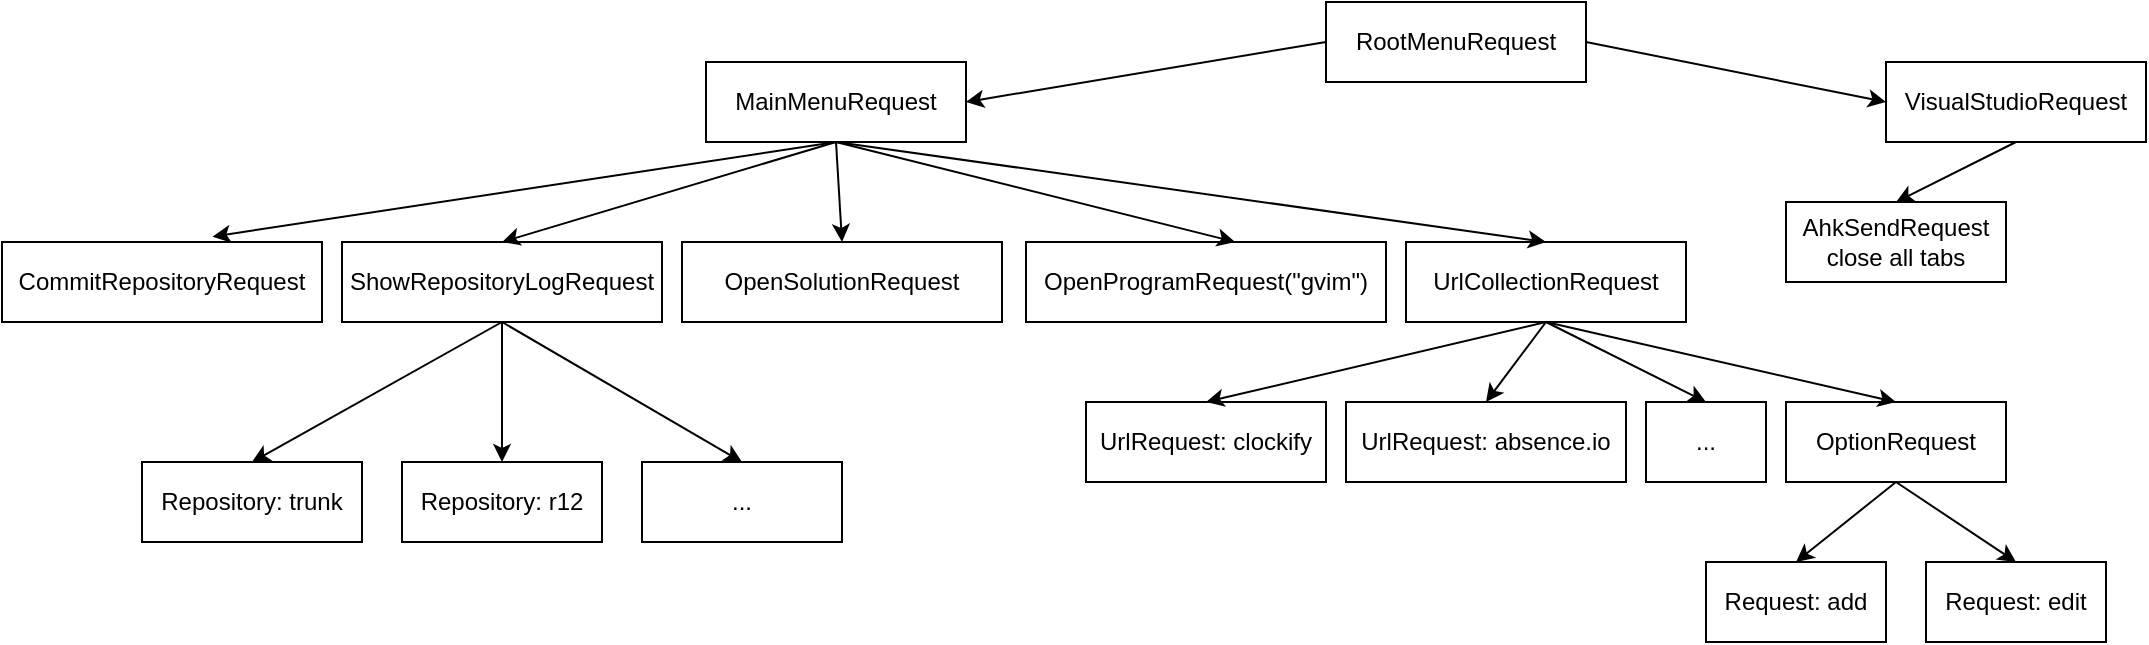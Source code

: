 <mxfile version="20.3.0" type="device"><diagram id="2Pclm-HxkVIYyFJBRkTJ" name="Page-1"><mxGraphModel dx="1444" dy="879" grid="1" gridSize="10" guides="1" tooltips="1" connect="1" arrows="1" fold="1" page="1" pageScale="1" pageWidth="1169" pageHeight="827" math="0" shadow="0"><root><mxCell id="0"/><mxCell id="1" parent="0"/><mxCell id="AzwbEW9gxS4O1EUUnSML-1" value="RootMenuRequest" style="rounded=0;whiteSpace=wrap;html=1;" parent="1" vertex="1"><mxGeometry x="680" y="30" width="130" height="40" as="geometry"/></mxCell><mxCell id="AzwbEW9gxS4O1EUUnSML-4" value="MainMenuRequest" style="rounded=0;whiteSpace=wrap;html=1;" parent="1" vertex="1"><mxGeometry x="370" y="60" width="130" height="40" as="geometry"/></mxCell><mxCell id="AzwbEW9gxS4O1EUUnSML-5" value="VisualStudioRequest" style="rounded=0;whiteSpace=wrap;html=1;" parent="1" vertex="1"><mxGeometry x="960" y="60" width="130" height="40" as="geometry"/></mxCell><mxCell id="AzwbEW9gxS4O1EUUnSML-6" value="CommitRepositoryRequest" style="rounded=0;whiteSpace=wrap;html=1;" parent="1" vertex="1"><mxGeometry x="18" y="150" width="160" height="40" as="geometry"/></mxCell><mxCell id="AzwbEW9gxS4O1EUUnSML-7" value="ShowRepositoryLogRequest" style="rounded=0;whiteSpace=wrap;html=1;" parent="1" vertex="1"><mxGeometry x="188" y="150" width="160" height="40" as="geometry"/></mxCell><mxCell id="AzwbEW9gxS4O1EUUnSML-8" value="OpenSolutionRequest" style="rounded=0;whiteSpace=wrap;html=1;" parent="1" vertex="1"><mxGeometry x="358" y="150" width="160" height="40" as="geometry"/></mxCell><mxCell id="AzwbEW9gxS4O1EUUnSML-9" value="OpenProgramRequest(&quot;gvim&quot;)" style="rounded=0;whiteSpace=wrap;html=1;" parent="1" vertex="1"><mxGeometry x="530" y="150" width="180" height="40" as="geometry"/></mxCell><mxCell id="AzwbEW9gxS4O1EUUnSML-10" value="" style="endArrow=classic;html=1;rounded=0;exitX=0.5;exitY=1;exitDx=0;exitDy=0;entryX=0.658;entryY=-0.067;entryDx=0;entryDy=0;entryPerimeter=0;" parent="1" source="AzwbEW9gxS4O1EUUnSML-4" target="AzwbEW9gxS4O1EUUnSML-6" edge="1"><mxGeometry width="50" height="50" relative="1" as="geometry"><mxPoint x="880" y="640" as="sourcePoint"/><mxPoint x="930" y="590" as="targetPoint"/></mxGeometry></mxCell><mxCell id="AzwbEW9gxS4O1EUUnSML-12" value="" style="endArrow=classic;html=1;rounded=0;exitX=0.5;exitY=1;exitDx=0;exitDy=0;entryX=0.5;entryY=0;entryDx=0;entryDy=0;" parent="1" source="AzwbEW9gxS4O1EUUnSML-4" target="AzwbEW9gxS4O1EUUnSML-7" edge="1"><mxGeometry width="50" height="50" relative="1" as="geometry"><mxPoint x="880" y="640" as="sourcePoint"/><mxPoint x="930" y="590" as="targetPoint"/></mxGeometry></mxCell><mxCell id="AzwbEW9gxS4O1EUUnSML-13" value="" style="endArrow=classic;html=1;rounded=0;exitX=0.5;exitY=1;exitDx=0;exitDy=0;entryX=0.5;entryY=0;entryDx=0;entryDy=0;" parent="1" source="AzwbEW9gxS4O1EUUnSML-4" target="AzwbEW9gxS4O1EUUnSML-8" edge="1"><mxGeometry width="50" height="50" relative="1" as="geometry"><mxPoint x="880" y="640" as="sourcePoint"/><mxPoint x="930" y="590" as="targetPoint"/></mxGeometry></mxCell><mxCell id="AzwbEW9gxS4O1EUUnSML-14" value="" style="endArrow=classic;html=1;rounded=0;exitX=0.5;exitY=1;exitDx=0;exitDy=0;entryX=0.581;entryY=0;entryDx=0;entryDy=0;entryPerimeter=0;" parent="1" source="AzwbEW9gxS4O1EUUnSML-4" target="AzwbEW9gxS4O1EUUnSML-9" edge="1"><mxGeometry width="50" height="50" relative="1" as="geometry"><mxPoint x="880" y="640" as="sourcePoint"/><mxPoint x="930" y="590" as="targetPoint"/></mxGeometry></mxCell><mxCell id="AzwbEW9gxS4O1EUUnSML-15" value="" style="endArrow=classic;html=1;rounded=0;exitX=0;exitY=0.5;exitDx=0;exitDy=0;entryX=1;entryY=0.5;entryDx=0;entryDy=0;" parent="1" source="AzwbEW9gxS4O1EUUnSML-1" target="AzwbEW9gxS4O1EUUnSML-4" edge="1"><mxGeometry width="50" height="50" relative="1" as="geometry"><mxPoint x="880" y="640" as="sourcePoint"/><mxPoint x="930" y="590" as="targetPoint"/></mxGeometry></mxCell><mxCell id="AzwbEW9gxS4O1EUUnSML-16" value="" style="endArrow=classic;html=1;rounded=0;exitX=1;exitY=0.5;exitDx=0;exitDy=0;entryX=0;entryY=0.5;entryDx=0;entryDy=0;" parent="1" source="AzwbEW9gxS4O1EUUnSML-1" target="AzwbEW9gxS4O1EUUnSML-5" edge="1"><mxGeometry width="50" height="50" relative="1" as="geometry"><mxPoint x="880" y="640" as="sourcePoint"/><mxPoint x="930" y="590" as="targetPoint"/></mxGeometry></mxCell><mxCell id="AzwbEW9gxS4O1EUUnSML-17" value="Repository: trunk" style="rounded=0;whiteSpace=wrap;html=1;" parent="1" vertex="1"><mxGeometry x="88" y="260" width="110" height="40" as="geometry"/></mxCell><mxCell id="AzwbEW9gxS4O1EUUnSML-18" value="Repository: r12" style="rounded=0;whiteSpace=wrap;html=1;" parent="1" vertex="1"><mxGeometry x="218" y="260" width="100" height="40" as="geometry"/></mxCell><mxCell id="AzwbEW9gxS4O1EUUnSML-19" value="" style="endArrow=classic;html=1;rounded=0;exitX=0.5;exitY=1;exitDx=0;exitDy=0;entryX=0.5;entryY=0;entryDx=0;entryDy=0;" parent="1" source="AzwbEW9gxS4O1EUUnSML-7" target="AzwbEW9gxS4O1EUUnSML-17" edge="1"><mxGeometry width="50" height="50" relative="1" as="geometry"><mxPoint x="880" y="640" as="sourcePoint"/><mxPoint x="930" y="590" as="targetPoint"/></mxGeometry></mxCell><mxCell id="AzwbEW9gxS4O1EUUnSML-20" value="" style="endArrow=classic;html=1;rounded=0;exitX=0.5;exitY=1;exitDx=0;exitDy=0;entryX=0.5;entryY=0;entryDx=0;entryDy=0;" parent="1" source="AzwbEW9gxS4O1EUUnSML-7" target="AzwbEW9gxS4O1EUUnSML-18" edge="1"><mxGeometry width="50" height="50" relative="1" as="geometry"><mxPoint x="880" y="640" as="sourcePoint"/><mxPoint x="930" y="590" as="targetPoint"/></mxGeometry></mxCell><mxCell id="AzwbEW9gxS4O1EUUnSML-21" value="..." style="rounded=0;whiteSpace=wrap;html=1;" parent="1" vertex="1"><mxGeometry x="338" y="260" width="100" height="40" as="geometry"/></mxCell><mxCell id="AzwbEW9gxS4O1EUUnSML-22" value="" style="endArrow=classic;html=1;rounded=0;exitX=0.5;exitY=1;exitDx=0;exitDy=0;entryX=0.5;entryY=0;entryDx=0;entryDy=0;" parent="1" source="AzwbEW9gxS4O1EUUnSML-7" target="AzwbEW9gxS4O1EUUnSML-21" edge="1"><mxGeometry width="50" height="50" relative="1" as="geometry"><mxPoint x="880" y="640" as="sourcePoint"/><mxPoint x="930" y="590" as="targetPoint"/></mxGeometry></mxCell><mxCell id="AzwbEW9gxS4O1EUUnSML-23" value="UrlCollectionRequest" style="rounded=0;whiteSpace=wrap;html=1;" parent="1" vertex="1"><mxGeometry x="720" y="150" width="140" height="40" as="geometry"/></mxCell><mxCell id="AzwbEW9gxS4O1EUUnSML-24" value="" style="endArrow=classic;html=1;rounded=0;exitX=0.5;exitY=1;exitDx=0;exitDy=0;entryX=0.5;entryY=0;entryDx=0;entryDy=0;" parent="1" source="AzwbEW9gxS4O1EUUnSML-4" target="AzwbEW9gxS4O1EUUnSML-23" edge="1"><mxGeometry width="50" height="50" relative="1" as="geometry"><mxPoint x="880" y="640" as="sourcePoint"/><mxPoint x="930" y="590" as="targetPoint"/></mxGeometry></mxCell><mxCell id="AzwbEW9gxS4O1EUUnSML-25" value="UrlRequest: clockify" style="rounded=0;whiteSpace=wrap;html=1;" parent="1" vertex="1"><mxGeometry x="560" y="230" width="120" height="40" as="geometry"/></mxCell><mxCell id="AzwbEW9gxS4O1EUUnSML-26" value="UrlRequest: absence.io" style="rounded=0;whiteSpace=wrap;html=1;" parent="1" vertex="1"><mxGeometry x="690" y="230" width="140" height="40" as="geometry"/></mxCell><mxCell id="AzwbEW9gxS4O1EUUnSML-27" value="OptionRequest" style="rounded=0;whiteSpace=wrap;html=1;" parent="1" vertex="1"><mxGeometry x="910" y="230" width="110" height="40" as="geometry"/></mxCell><mxCell id="AzwbEW9gxS4O1EUUnSML-28" value="" style="endArrow=classic;html=1;rounded=0;exitX=0.5;exitY=1;exitDx=0;exitDy=0;entryX=0.5;entryY=0;entryDx=0;entryDy=0;" parent="1" source="AzwbEW9gxS4O1EUUnSML-23" target="AzwbEW9gxS4O1EUUnSML-25" edge="1"><mxGeometry width="50" height="50" relative="1" as="geometry"><mxPoint x="880" y="640" as="sourcePoint"/><mxPoint x="930" y="590" as="targetPoint"/></mxGeometry></mxCell><mxCell id="AzwbEW9gxS4O1EUUnSML-29" value="" style="endArrow=classic;html=1;rounded=0;exitX=0.5;exitY=1;exitDx=0;exitDy=0;entryX=0.5;entryY=0;entryDx=0;entryDy=0;" parent="1" source="AzwbEW9gxS4O1EUUnSML-23" target="AzwbEW9gxS4O1EUUnSML-26" edge="1"><mxGeometry width="50" height="50" relative="1" as="geometry"><mxPoint x="880" y="640" as="sourcePoint"/><mxPoint x="930" y="590" as="targetPoint"/></mxGeometry></mxCell><mxCell id="AzwbEW9gxS4O1EUUnSML-30" value="" style="endArrow=classic;html=1;rounded=0;exitX=0.5;exitY=1;exitDx=0;exitDy=0;entryX=0.5;entryY=0;entryDx=0;entryDy=0;" parent="1" source="AzwbEW9gxS4O1EUUnSML-23" target="AzwbEW9gxS4O1EUUnSML-27" edge="1"><mxGeometry width="50" height="50" relative="1" as="geometry"><mxPoint x="880" y="640" as="sourcePoint"/><mxPoint x="930" y="590" as="targetPoint"/></mxGeometry></mxCell><mxCell id="AzwbEW9gxS4O1EUUnSML-31" value="Request: add" style="rounded=0;whiteSpace=wrap;html=1;" parent="1" vertex="1"><mxGeometry x="870" y="310" width="90" height="40" as="geometry"/></mxCell><mxCell id="AzwbEW9gxS4O1EUUnSML-32" value="Request: edit" style="rounded=0;whiteSpace=wrap;html=1;" parent="1" vertex="1"><mxGeometry x="980" y="310" width="90" height="40" as="geometry"/></mxCell><mxCell id="AzwbEW9gxS4O1EUUnSML-33" value="" style="endArrow=classic;html=1;rounded=0;exitX=0.5;exitY=1;exitDx=0;exitDy=0;entryX=0.5;entryY=0;entryDx=0;entryDy=0;" parent="1" source="AzwbEW9gxS4O1EUUnSML-27" target="AzwbEW9gxS4O1EUUnSML-31" edge="1"><mxGeometry width="50" height="50" relative="1" as="geometry"><mxPoint x="950" y="640" as="sourcePoint"/><mxPoint x="1000" y="590" as="targetPoint"/></mxGeometry></mxCell><mxCell id="AzwbEW9gxS4O1EUUnSML-34" value="" style="endArrow=classic;html=1;rounded=0;exitX=0.5;exitY=1;exitDx=0;exitDy=0;entryX=0.5;entryY=0;entryDx=0;entryDy=0;" parent="1" source="AzwbEW9gxS4O1EUUnSML-27" target="AzwbEW9gxS4O1EUUnSML-32" edge="1"><mxGeometry width="50" height="50" relative="1" as="geometry"><mxPoint x="950" y="640" as="sourcePoint"/><mxPoint x="1000" y="590" as="targetPoint"/></mxGeometry></mxCell><mxCell id="AzwbEW9gxS4O1EUUnSML-35" value="..." style="rounded=0;whiteSpace=wrap;html=1;" parent="1" vertex="1"><mxGeometry x="840" y="230" width="60" height="40" as="geometry"/></mxCell><mxCell id="AzwbEW9gxS4O1EUUnSML-36" value="" style="endArrow=classic;html=1;rounded=0;exitX=0.5;exitY=1;exitDx=0;exitDy=0;entryX=0.5;entryY=0;entryDx=0;entryDy=0;" parent="1" source="AzwbEW9gxS4O1EUUnSML-23" target="AzwbEW9gxS4O1EUUnSML-35" edge="1"><mxGeometry width="50" height="50" relative="1" as="geometry"><mxPoint x="880" y="640" as="sourcePoint"/><mxPoint x="930" y="590" as="targetPoint"/></mxGeometry></mxCell><mxCell id="8zGLQyT2bLzeZqHOzVlM-1" value="AhkSendRequest close all tabs" style="rounded=0;whiteSpace=wrap;html=1;" vertex="1" parent="1"><mxGeometry x="910" y="130" width="110" height="40" as="geometry"/></mxCell><mxCell id="8zGLQyT2bLzeZqHOzVlM-2" value="" style="endArrow=classic;html=1;rounded=0;exitX=0.5;exitY=1;exitDx=0;exitDy=0;entryX=0.5;entryY=0;entryDx=0;entryDy=0;" edge="1" parent="1" source="AzwbEW9gxS4O1EUUnSML-5" target="8zGLQyT2bLzeZqHOzVlM-1"><mxGeometry width="50" height="50" relative="1" as="geometry"><mxPoint x="950" y="640" as="sourcePoint"/><mxPoint x="1000" y="590" as="targetPoint"/></mxGeometry></mxCell></root></mxGraphModel></diagram></mxfile>